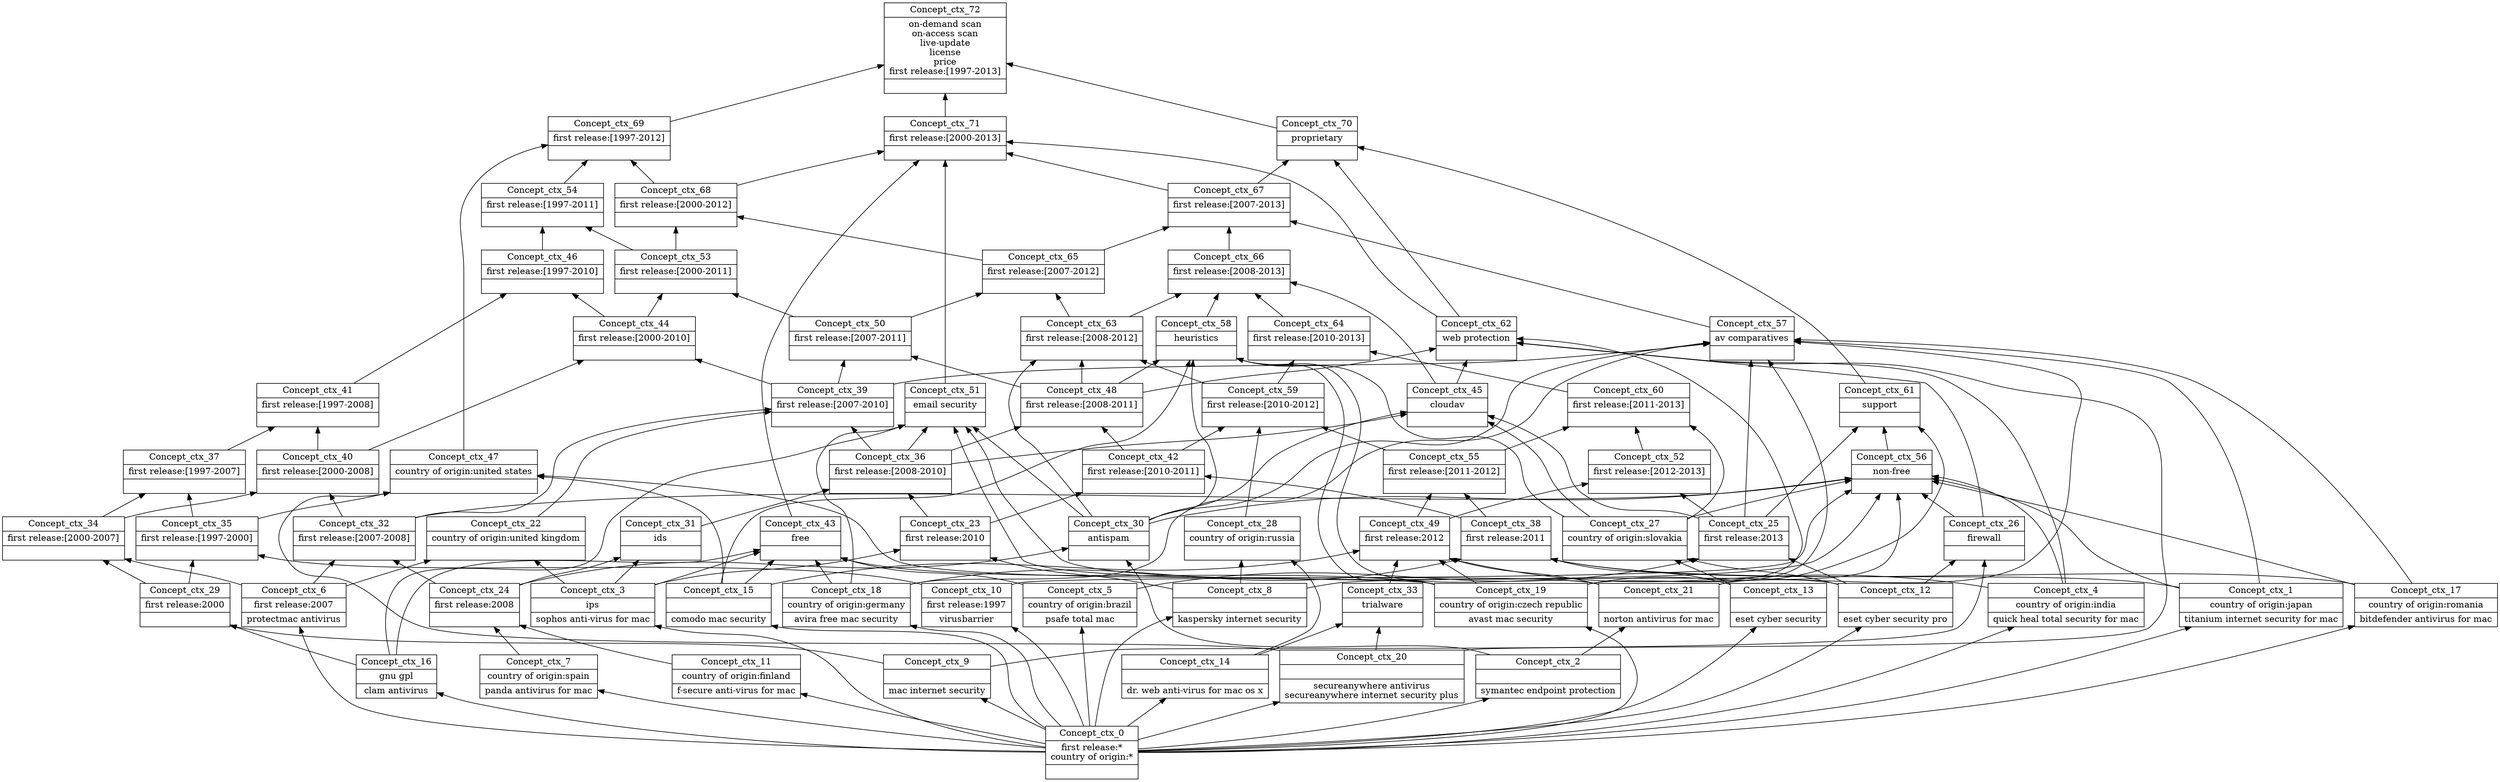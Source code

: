 digraph G { 
	rankdir=BT;
subgraph ctx { 
label="ctx";
1 [shape=record,label="{Concept_ctx_0|first release:*\ncountry of origin:*\n|}"];
2 [shape=record,label="{Concept_ctx_12||eset cyber security pro\n}"];
3 [shape=record,label="{Concept_ctx_3|ips\n|sophos anti-virus for mac\n}"];
4 [shape=record,label="{Concept_ctx_16|gnu gpl\n|clam antivirus\n}"];
5 [shape=record,label="{Concept_ctx_19|country of origin:czech republic\n|avast mac security\n}"];
6 [shape=record,label="{Concept_ctx_5|country of origin:brazil\n|psafe total mac\n}"];
7 [shape=record,label="{Concept_ctx_10|first release:1997\n|virusbarrier\n}"];
8 [shape=record,label="{Concept_ctx_9||mac internet security\n}"];
9 [shape=record,label="{Concept_ctx_6|first release:2007\n|protectmac antivirus\n}"];
10 [shape=record,label="{Concept_ctx_8||kaspersky internet security\n}"];
11 [shape=record,label="{Concept_ctx_18|country of origin:germany\n|avira free mac security\n}"];
12 [shape=record,label="{Concept_ctx_13||eset cyber security\n}"];
13 [shape=record,label="{Concept_ctx_2||symantec endpoint protection\n}"];
14 [shape=record,label="{Concept_ctx_17|country of origin:romania\n|bitdefender antivirus for mac\n}"];
15 [shape=record,label="{Concept_ctx_15||comodo mac security\n}"];
16 [shape=record,label="{Concept_ctx_14||dr. web anti-virus for mac os x\n}"];
17 [shape=record,label="{Concept_ctx_11|country of origin:finland\n|f-secure anti-virus for mac\n}"];
18 [shape=record,label="{Concept_ctx_7|country of origin:spain\n|panda antivirus for mac\n}"];
19 [shape=record,label="{Concept_ctx_4|country of origin:india\n|quick heal total security for mac\n}"];
20 [shape=record,label="{Concept_ctx_1|country of origin:japan\n|titanium internet security for mac\n}"];
21 [shape=record,label="{Concept_ctx_26|firewall\n|}"];
22 [shape=record,label="{Concept_ctx_24|first release:2008\n|}"];
23 [shape=record,label="{Concept_ctx_20||secureanywhere antivirus\nsecureanywhere internet security plus\n}"];
24 [shape=record,label="{Concept_ctx_29|first release:2000\n|}"];
25 [shape=record,label="{Concept_ctx_23|first release:2010\n|}"];
26 [shape=record,label="{Concept_ctx_21||norton antivirus for mac\n}"];
27 [shape=record,label="{Concept_ctx_25|first release:2013\n|}"];
28 [shape=record,label="{Concept_ctx_28|country of origin:russia\n|}"];
29 [shape=record,label="{Concept_ctx_27|country of origin:slovakia\n|}"];
30 [shape=record,label="{Concept_ctx_22|country of origin:united kingdom\n|}"];
31 [shape=record,label="{Concept_ctx_31|ids\n|}"];
32 [shape=record,label="{Concept_ctx_30|antispam\n|}"];
33 [shape=record,label="{Concept_ctx_33|trialware\n|}"];
34 [shape=record,label="{Concept_ctx_35|first release:[1997-2000]\n|}"];
35 [shape=record,label="{Concept_ctx_34|first release:[2000-2007]\n|}"];
36 [shape=record,label="{Concept_ctx_32|first release:[2007-2008]\n|}"];
37 [shape=record,label="{Concept_ctx_38|first release:2011\n|}"];
38 [shape=record,label="{Concept_ctx_36|first release:[2008-2010]\n|}"];
39 [shape=record,label="{Concept_ctx_37|first release:[1997-2007]\n|}"];
40 [shape=record,label="{Concept_ctx_40|first release:[2000-2008]\n|}"];
41 [shape=record,label="{Concept_ctx_39|first release:[2007-2010]\n|}"];
42 [shape=record,label="{Concept_ctx_43|free\n|}"];
43 [shape=record,label="{Concept_ctx_42|first release:[2010-2011]\n|}"];
44 [shape=record,label="{Concept_ctx_41|first release:[1997-2008]\n|}"];
45 [shape=record,label="{Concept_ctx_44|first release:[2000-2010]\n|}"];
46 [shape=record,label="{Concept_ctx_45|cloudav\n|}"];
47 [shape=record,label="{Concept_ctx_49|first release:2012\n|}"];
48 [shape=record,label="{Concept_ctx_48|first release:[2008-2011]\n|}"];
49 [shape=record,label="{Concept_ctx_46|first release:[1997-2010]\n|}"];
50 [shape=record,label="{Concept_ctx_47|country of origin:united states\n|}"];
51 [shape=record,label="{Concept_ctx_51|email security\n|}"];
52 [shape=record,label="{Concept_ctx_50|first release:[2007-2011]\n|}"];
53 [shape=record,label="{Concept_ctx_52|first release:[2012-2013]\n|}"];
54 [shape=record,label="{Concept_ctx_53|first release:[2000-2011]\n|}"];
55 [shape=record,label="{Concept_ctx_55|first release:[2011-2012]\n|}"];
56 [shape=record,label="{Concept_ctx_54|first release:[1997-2011]\n|}"];
57 [shape=record,label="{Concept_ctx_57|av comparatives\n|}"];
58 [shape=record,label="{Concept_ctx_56|non-free\n|}"];
59 [shape=record,label="{Concept_ctx_58|heuristics\n|}"];
60 [shape=record,label="{Concept_ctx_59|first release:[2010-2012]\n|}"];
61 [shape=record,label="{Concept_ctx_60|first release:[2011-2013]\n|}"];
62 [shape=record,label="{Concept_ctx_61|support\n|}"];
63 [shape=record,label="{Concept_ctx_62|web protection\n|}"];
64 [shape=record,label="{Concept_ctx_63|first release:[2008-2012]\n|}"];
65 [shape=record,label="{Concept_ctx_64|first release:[2010-2013]\n|}"];
66 [shape=record,label="{Concept_ctx_65|first release:[2007-2012]\n|}"];
67 [shape=record,label="{Concept_ctx_66|first release:[2008-2013]\n|}"];
68 [shape=record,label="{Concept_ctx_68|first release:[2000-2012]\n|}"];
69 [shape=record,label="{Concept_ctx_67|first release:[2007-2013]\n|}"];
70 [shape=record,label="{Concept_ctx_69|first release:[1997-2012]\n|}"];
71 [shape=record,label="{Concept_ctx_70|proprietary\n|}"];
72 [shape=record,label="{Concept_ctx_71|first release:[2000-2013]\n|}"];
73 [shape=record,label="{Concept_ctx_72|on-demand scan\non-access scan\nlive-update\nlicense\nprice\nfirst release:[1997-2013]\n|}"];
	1 -> 2
	1 -> 3
	1 -> 4
	1 -> 5
	1 -> 6
	1 -> 7
	1 -> 8
	1 -> 9
	1 -> 10
	1 -> 11
	1 -> 12
	1 -> 13
	1 -> 14
	1 -> 15
	1 -> 16
	1 -> 17
	1 -> 18
	1 -> 19
	1 -> 20
	2 -> 21
	8 -> 21
	18 -> 22
	17 -> 22
	1 -> 23
	4 -> 24
	8 -> 24
	10 -> 25
	3 -> 25
	13 -> 26
	2 -> 27
	6 -> 27
	10 -> 28
	16 -> 28
	2 -> 29
	12 -> 29
	9 -> 30
	3 -> 30
	3 -> 31
	22 -> 31
	13 -> 32
	22 -> 32
	23 -> 33
	16 -> 33
	7 -> 34
	24 -> 34
	9 -> 35
	24 -> 35
	9 -> 36
	22 -> 36
	11 -> 37
	20 -> 37
	12 -> 37
	14 -> 37
	25 -> 38
	31 -> 38
	34 -> 39
	35 -> 39
	36 -> 40
	35 -> 40
	36 -> 41
	38 -> 41
	30 -> 41
	11 -> 42
	6 -> 42
	15 -> 42
	5 -> 42
	4 -> 42
	3 -> 42
	25 -> 43
	37 -> 43
	40 -> 44
	39 -> 44
	41 -> 45
	40 -> 45
	27 -> 46
	29 -> 46
	32 -> 46
	38 -> 46
	19 -> 47
	33 -> 47
	15 -> 47
	5 -> 47
	26 -> 47
	43 -> 48
	38 -> 48
	44 -> 49
	45 -> 49
	34 -> 50
	23 -> 50
	15 -> 50
	26 -> 50
	11 -> 51
	2 -> 51
	5 -> 51
	4 -> 51
	32 -> 51
	38 -> 51
	48 -> 52
	41 -> 52
	27 -> 53
	47 -> 53
	52 -> 54
	45 -> 54
	37 -> 55
	47 -> 55
	49 -> 56
	54 -> 56
	27 -> 57
	11 -> 57
	20 -> 57
	5 -> 57
	14 -> 57
	26 -> 57
	41 -> 57
	32 -> 57
	36 -> 58
	29 -> 58
	19 -> 58
	20 -> 58
	10 -> 58
	21 -> 58
	14 -> 58
	26 -> 58
	32 -> 58
	7 -> 58
	29 -> 59
	15 -> 59
	48 -> 59
	5 -> 59
	26 -> 59
	32 -> 59
	43 -> 60
	28 -> 60
	55 -> 60
	29 -> 61
	53 -> 61
	55 -> 61
	27 -> 62
	58 -> 62
	5 -> 62
	19 -> 63
	46 -> 63
	23 -> 63
	5 -> 63
	21 -> 63
	48 -> 63
	48 -> 64
	32 -> 64
	60 -> 64
	61 -> 65
	60 -> 65
	64 -> 66
	52 -> 66
	59 -> 67
	46 -> 67
	65 -> 67
	64 -> 67
	66 -> 68
	54 -> 68
	67 -> 69
	66 -> 69
	57 -> 69
	56 -> 70
	50 -> 70
	68 -> 70
	62 -> 71
	63 -> 71
	69 -> 71
	69 -> 72
	63 -> 72
	51 -> 72
	42 -> 72
	68 -> 72
	71 -> 73
	70 -> 73
	72 -> 73
}
}